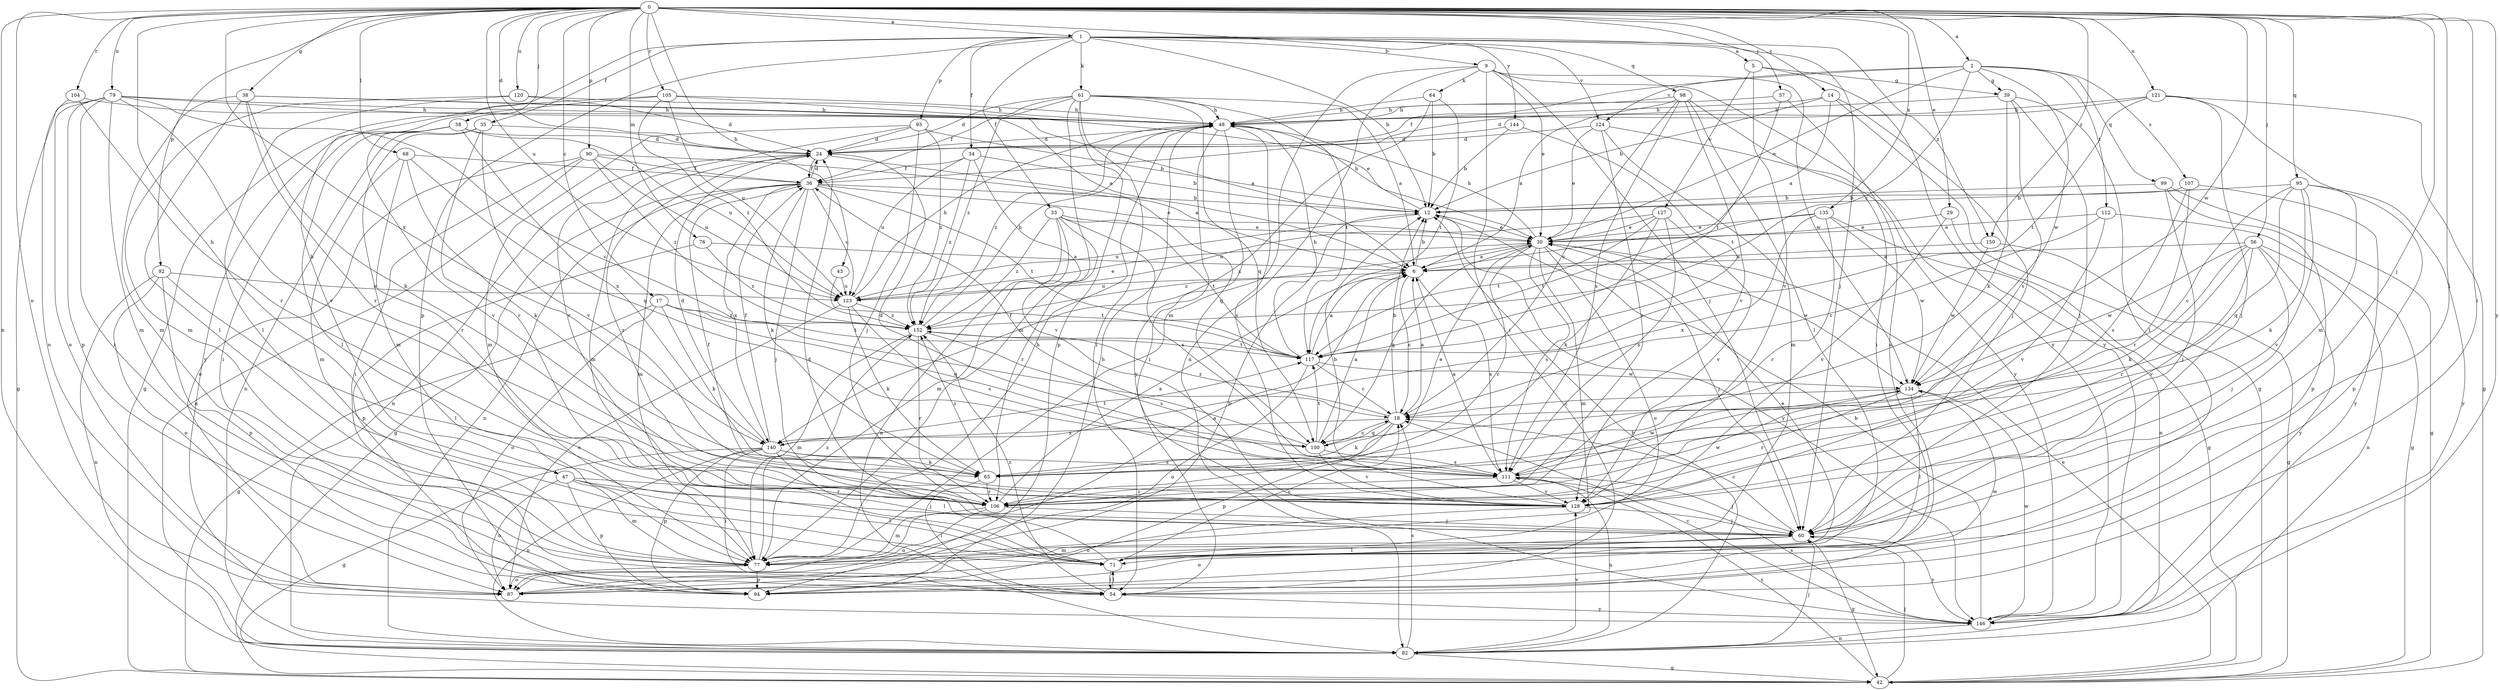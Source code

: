 strict digraph  {
0;
1;
2;
5;
6;
9;
12;
14;
17;
18;
24;
29;
30;
33;
34;
35;
36;
38;
39;
42;
43;
47;
48;
54;
56;
57;
58;
60;
61;
64;
65;
68;
71;
76;
77;
79;
82;
87;
90;
92;
93;
94;
95;
98;
99;
100;
104;
105;
106;
107;
111;
112;
117;
120;
121;
123;
124;
127;
128;
134;
135;
140;
144;
146;
150;
152;
0 -> 1  [label=a];
0 -> 2  [label=a];
0 -> 14  [label=c];
0 -> 17  [label=c];
0 -> 24  [label=d];
0 -> 29  [label=e];
0 -> 38  [label=g];
0 -> 43  [label=h];
0 -> 47  [label=h];
0 -> 54  [label=i];
0 -> 56  [label=j];
0 -> 57  [label=j];
0 -> 58  [label=j];
0 -> 60  [label=j];
0 -> 68  [label=l];
0 -> 71  [label=l];
0 -> 76  [label=m];
0 -> 79  [label=n];
0 -> 82  [label=n];
0 -> 87  [label=o];
0 -> 90  [label=p];
0 -> 92  [label=p];
0 -> 95  [label=q];
0 -> 104  [label=r];
0 -> 105  [label=r];
0 -> 120  [label=u];
0 -> 121  [label=u];
0 -> 123  [label=u];
0 -> 134  [label=w];
0 -> 135  [label=x];
0 -> 140  [label=x];
0 -> 144  [label=y];
0 -> 146  [label=y];
0 -> 150  [label=z];
1 -> 5  [label=a];
1 -> 9  [label=b];
1 -> 12  [label=b];
1 -> 33  [label=f];
1 -> 34  [label=f];
1 -> 35  [label=f];
1 -> 47  [label=h];
1 -> 60  [label=j];
1 -> 61  [label=k];
1 -> 93  [label=p];
1 -> 94  [label=p];
1 -> 98  [label=q];
1 -> 124  [label=v];
1 -> 150  [label=z];
2 -> 30  [label=e];
2 -> 36  [label=f];
2 -> 39  [label=g];
2 -> 99  [label=q];
2 -> 107  [label=s];
2 -> 112  [label=t];
2 -> 124  [label=v];
2 -> 134  [label=w];
2 -> 152  [label=z];
5 -> 39  [label=g];
5 -> 127  [label=v];
5 -> 128  [label=v];
5 -> 146  [label=y];
6 -> 12  [label=b];
6 -> 18  [label=c];
6 -> 111  [label=s];
6 -> 123  [label=u];
9 -> 30  [label=e];
9 -> 54  [label=i];
9 -> 60  [label=j];
9 -> 64  [label=k];
9 -> 77  [label=m];
9 -> 82  [label=n];
9 -> 134  [label=w];
9 -> 146  [label=y];
12 -> 30  [label=e];
12 -> 48  [label=h];
12 -> 123  [label=u];
12 -> 146  [label=y];
14 -> 6  [label=a];
14 -> 12  [label=b];
14 -> 42  [label=g];
14 -> 48  [label=h];
14 -> 60  [label=j];
17 -> 42  [label=g];
17 -> 65  [label=k];
17 -> 87  [label=o];
17 -> 100  [label=q];
17 -> 117  [label=t];
17 -> 152  [label=z];
18 -> 6  [label=a];
18 -> 12  [label=b];
18 -> 65  [label=k];
18 -> 94  [label=p];
18 -> 100  [label=q];
18 -> 140  [label=x];
18 -> 152  [label=z];
24 -> 36  [label=f];
24 -> 77  [label=m];
24 -> 82  [label=n];
24 -> 100  [label=q];
24 -> 106  [label=r];
29 -> 30  [label=e];
29 -> 42  [label=g];
29 -> 128  [label=v];
30 -> 6  [label=a];
30 -> 48  [label=h];
30 -> 60  [label=j];
30 -> 77  [label=m];
30 -> 87  [label=o];
30 -> 100  [label=q];
30 -> 106  [label=r];
30 -> 111  [label=s];
30 -> 134  [label=w];
30 -> 152  [label=z];
33 -> 30  [label=e];
33 -> 77  [label=m];
33 -> 82  [label=n];
33 -> 106  [label=r];
33 -> 111  [label=s];
33 -> 117  [label=t];
33 -> 152  [label=z];
34 -> 12  [label=b];
34 -> 36  [label=f];
34 -> 123  [label=u];
34 -> 128  [label=v];
34 -> 152  [label=z];
35 -> 24  [label=d];
35 -> 77  [label=m];
35 -> 82  [label=n];
35 -> 106  [label=r];
35 -> 128  [label=v];
36 -> 12  [label=b];
36 -> 24  [label=d];
36 -> 30  [label=e];
36 -> 42  [label=g];
36 -> 60  [label=j];
36 -> 65  [label=k];
36 -> 77  [label=m];
36 -> 82  [label=n];
36 -> 117  [label=t];
36 -> 123  [label=u];
36 -> 140  [label=x];
38 -> 6  [label=a];
38 -> 48  [label=h];
38 -> 65  [label=k];
38 -> 71  [label=l];
38 -> 77  [label=m];
38 -> 106  [label=r];
39 -> 48  [label=h];
39 -> 60  [label=j];
39 -> 65  [label=k];
39 -> 71  [label=l];
39 -> 111  [label=s];
42 -> 30  [label=e];
42 -> 60  [label=j];
42 -> 111  [label=s];
43 -> 117  [label=t];
43 -> 123  [label=u];
47 -> 60  [label=j];
47 -> 71  [label=l];
47 -> 77  [label=m];
47 -> 87  [label=o];
47 -> 94  [label=p];
47 -> 106  [label=r];
48 -> 24  [label=d];
48 -> 54  [label=i];
48 -> 128  [label=v];
48 -> 146  [label=y];
48 -> 152  [label=z];
54 -> 71  [label=l];
54 -> 146  [label=y];
54 -> 152  [label=z];
56 -> 6  [label=a];
56 -> 60  [label=j];
56 -> 65  [label=k];
56 -> 82  [label=n];
56 -> 106  [label=r];
56 -> 128  [label=v];
56 -> 134  [label=w];
56 -> 146  [label=y];
57 -> 48  [label=h];
57 -> 87  [label=o];
57 -> 117  [label=t];
58 -> 24  [label=d];
58 -> 54  [label=i];
58 -> 71  [label=l];
58 -> 123  [label=u];
58 -> 128  [label=v];
58 -> 140  [label=x];
60 -> 18  [label=c];
60 -> 42  [label=g];
60 -> 71  [label=l];
60 -> 77  [label=m];
60 -> 87  [label=o];
60 -> 146  [label=y];
61 -> 6  [label=a];
61 -> 24  [label=d];
61 -> 36  [label=f];
61 -> 48  [label=h];
61 -> 54  [label=i];
61 -> 77  [label=m];
61 -> 94  [label=p];
61 -> 100  [label=q];
61 -> 117  [label=t];
61 -> 152  [label=z];
64 -> 12  [label=b];
64 -> 48  [label=h];
64 -> 117  [label=t];
64 -> 140  [label=x];
65 -> 30  [label=e];
65 -> 54  [label=i];
65 -> 106  [label=r];
65 -> 152  [label=z];
68 -> 36  [label=f];
68 -> 65  [label=k];
68 -> 77  [label=m];
68 -> 100  [label=q];
68 -> 106  [label=r];
71 -> 18  [label=c];
71 -> 24  [label=d];
71 -> 30  [label=e];
71 -> 54  [label=i];
76 -> 6  [label=a];
76 -> 94  [label=p];
76 -> 152  [label=z];
77 -> 6  [label=a];
77 -> 48  [label=h];
77 -> 87  [label=o];
77 -> 94  [label=p];
77 -> 152  [label=z];
79 -> 6  [label=a];
79 -> 18  [label=c];
79 -> 42  [label=g];
79 -> 48  [label=h];
79 -> 54  [label=i];
79 -> 77  [label=m];
79 -> 87  [label=o];
79 -> 94  [label=p];
79 -> 128  [label=v];
82 -> 12  [label=b];
82 -> 18  [label=c];
82 -> 42  [label=g];
82 -> 60  [label=j];
82 -> 128  [label=v];
87 -> 12  [label=b];
90 -> 6  [label=a];
90 -> 36  [label=f];
90 -> 54  [label=i];
90 -> 82  [label=n];
90 -> 87  [label=o];
90 -> 123  [label=u];
90 -> 152  [label=z];
92 -> 71  [label=l];
92 -> 82  [label=n];
92 -> 87  [label=o];
92 -> 94  [label=p];
92 -> 123  [label=u];
93 -> 12  [label=b];
93 -> 24  [label=d];
93 -> 60  [label=j];
93 -> 77  [label=m];
93 -> 106  [label=r];
93 -> 152  [label=z];
94 -> 48  [label=h];
94 -> 134  [label=w];
95 -> 12  [label=b];
95 -> 18  [label=c];
95 -> 65  [label=k];
95 -> 94  [label=p];
95 -> 100  [label=q];
95 -> 128  [label=v];
95 -> 146  [label=y];
98 -> 6  [label=a];
98 -> 18  [label=c];
98 -> 48  [label=h];
98 -> 54  [label=i];
98 -> 71  [label=l];
98 -> 111  [label=s];
98 -> 128  [label=v];
99 -> 12  [label=b];
99 -> 42  [label=g];
99 -> 60  [label=j];
99 -> 94  [label=p];
100 -> 6  [label=a];
100 -> 18  [label=c];
100 -> 36  [label=f];
100 -> 111  [label=s];
100 -> 117  [label=t];
100 -> 128  [label=v];
104 -> 48  [label=h];
104 -> 87  [label=o];
104 -> 106  [label=r];
105 -> 30  [label=e];
105 -> 42  [label=g];
105 -> 48  [label=h];
105 -> 123  [label=u];
105 -> 146  [label=y];
105 -> 152  [label=z];
106 -> 6  [label=a];
106 -> 60  [label=j];
106 -> 77  [label=m];
106 -> 87  [label=o];
106 -> 134  [label=w];
107 -> 12  [label=b];
107 -> 106  [label=r];
107 -> 111  [label=s];
107 -> 146  [label=y];
111 -> 6  [label=a];
111 -> 24  [label=d];
111 -> 60  [label=j];
111 -> 82  [label=n];
111 -> 106  [label=r];
111 -> 128  [label=v];
111 -> 134  [label=w];
112 -> 18  [label=c];
112 -> 30  [label=e];
112 -> 42  [label=g];
112 -> 128  [label=v];
117 -> 6  [label=a];
117 -> 18  [label=c];
117 -> 48  [label=h];
117 -> 87  [label=o];
117 -> 134  [label=w];
120 -> 24  [label=d];
120 -> 48  [label=h];
120 -> 71  [label=l];
120 -> 77  [label=m];
121 -> 24  [label=d];
121 -> 42  [label=g];
121 -> 48  [label=h];
121 -> 60  [label=j];
121 -> 77  [label=m];
121 -> 117  [label=t];
123 -> 30  [label=e];
123 -> 48  [label=h];
123 -> 65  [label=k];
123 -> 87  [label=o];
123 -> 111  [label=s];
123 -> 152  [label=z];
124 -> 24  [label=d];
124 -> 30  [label=e];
124 -> 77  [label=m];
124 -> 106  [label=r];
124 -> 146  [label=y];
127 -> 30  [label=e];
127 -> 65  [label=k];
127 -> 111  [label=s];
127 -> 117  [label=t];
127 -> 123  [label=u];
127 -> 128  [label=v];
128 -> 12  [label=b];
128 -> 36  [label=f];
128 -> 60  [label=j];
128 -> 87  [label=o];
134 -> 18  [label=c];
134 -> 71  [label=l];
134 -> 106  [label=r];
135 -> 30  [label=e];
135 -> 82  [label=n];
135 -> 106  [label=r];
135 -> 117  [label=t];
135 -> 134  [label=w];
135 -> 140  [label=x];
140 -> 24  [label=d];
140 -> 36  [label=f];
140 -> 42  [label=g];
140 -> 54  [label=i];
140 -> 65  [label=k];
140 -> 71  [label=l];
140 -> 82  [label=n];
140 -> 94  [label=p];
140 -> 111  [label=s];
140 -> 117  [label=t];
144 -> 12  [label=b];
144 -> 24  [label=d];
144 -> 117  [label=t];
146 -> 12  [label=b];
146 -> 18  [label=c];
146 -> 82  [label=n];
146 -> 111  [label=s];
146 -> 134  [label=w];
150 -> 6  [label=a];
150 -> 42  [label=g];
150 -> 134  [label=w];
152 -> 48  [label=h];
152 -> 77  [label=m];
152 -> 106  [label=r];
152 -> 111  [label=s];
152 -> 117  [label=t];
}
